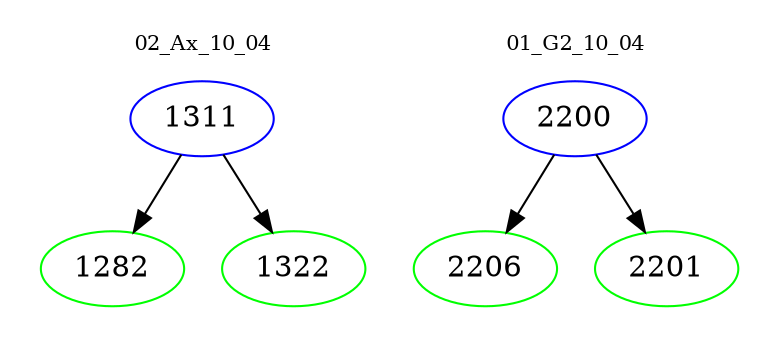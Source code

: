 digraph{
subgraph cluster_0 {
color = white
label = "02_Ax_10_04";
fontsize=10;
T0_1311 [label="1311", color="blue"]
T0_1311 -> T0_1282 [color="black"]
T0_1282 [label="1282", color="green"]
T0_1311 -> T0_1322 [color="black"]
T0_1322 [label="1322", color="green"]
}
subgraph cluster_1 {
color = white
label = "01_G2_10_04";
fontsize=10;
T1_2200 [label="2200", color="blue"]
T1_2200 -> T1_2206 [color="black"]
T1_2206 [label="2206", color="green"]
T1_2200 -> T1_2201 [color="black"]
T1_2201 [label="2201", color="green"]
}
}
